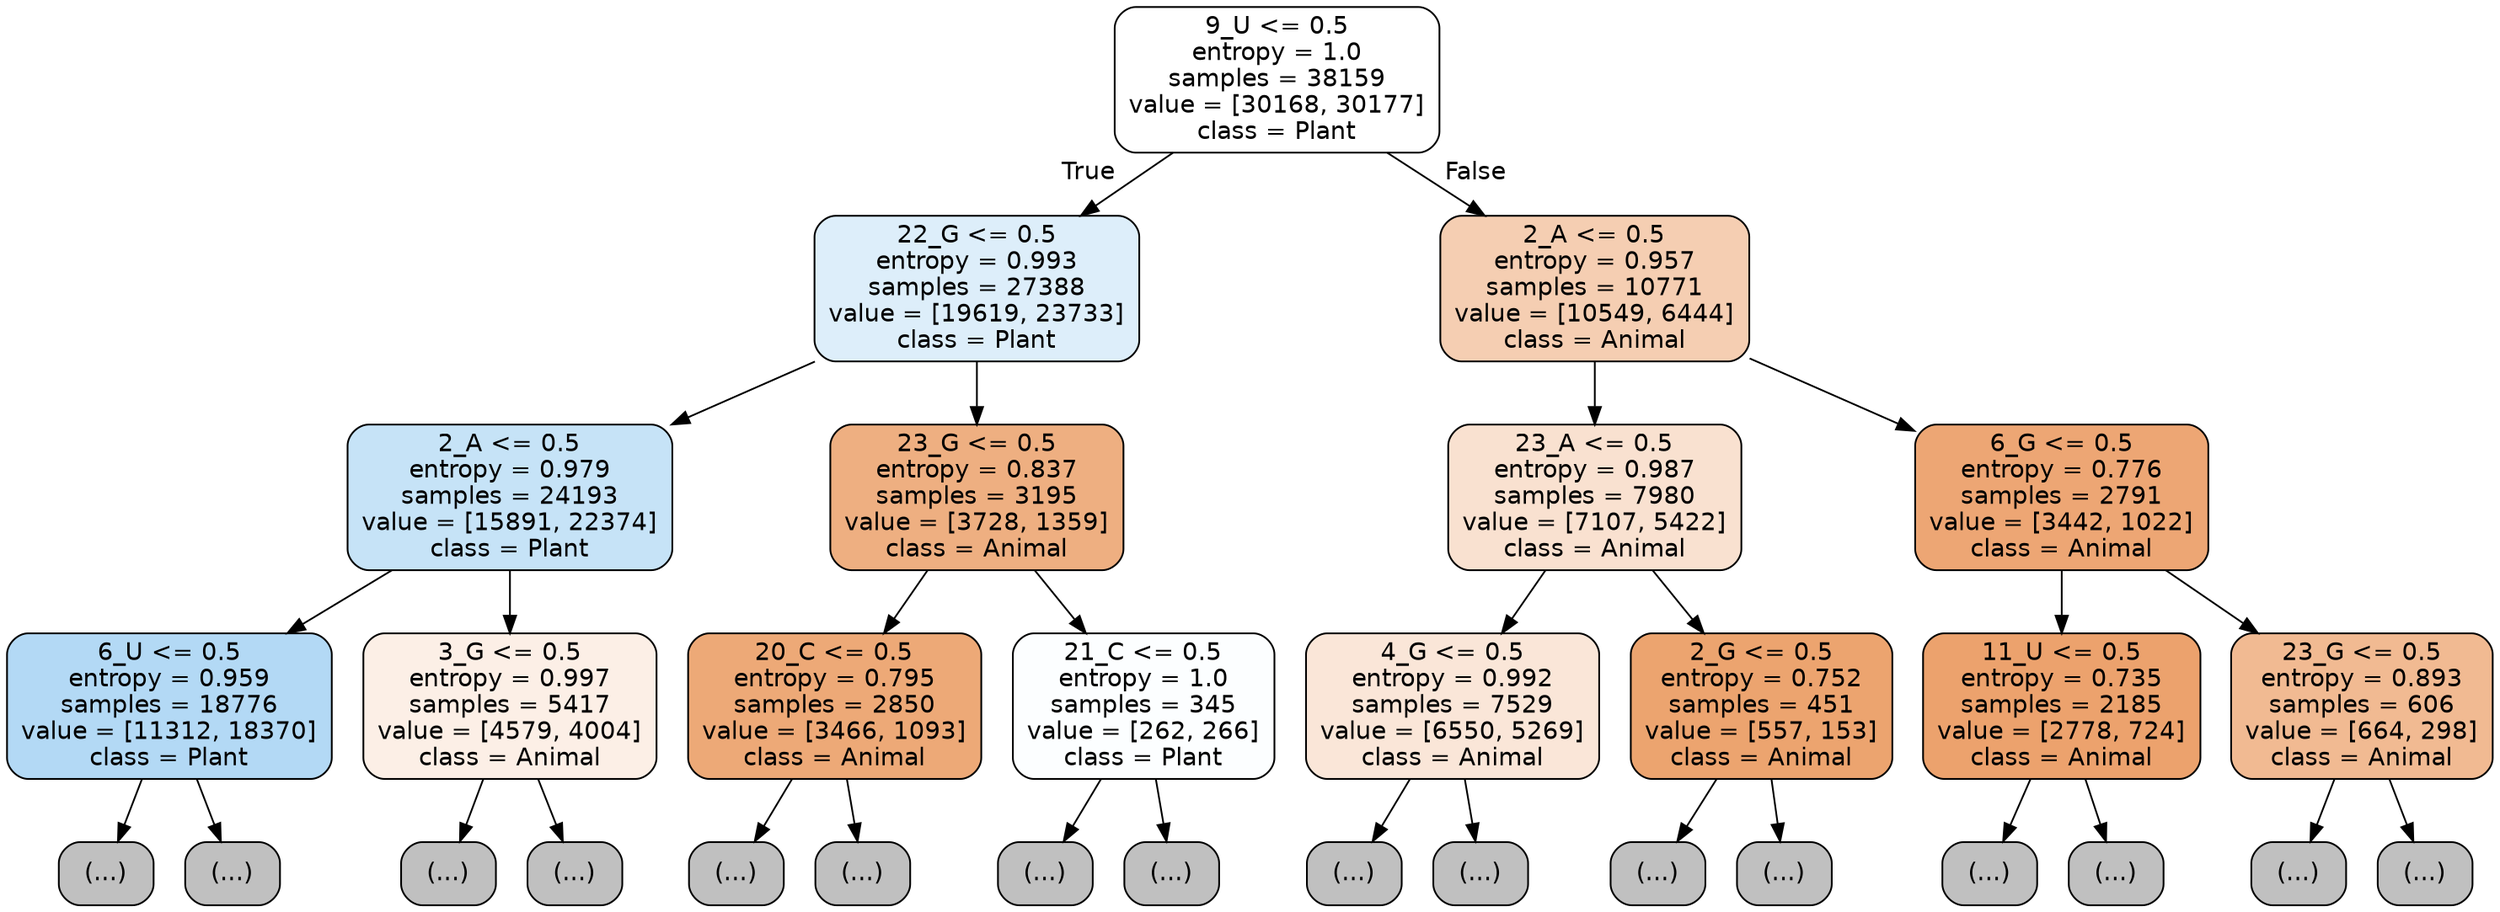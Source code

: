 digraph Tree {
node [shape=box, style="filled, rounded", color="black", fontname="helvetica"] ;
edge [fontname="helvetica"] ;
0 [label="9_U <= 0.5\nentropy = 1.0\nsamples = 38159\nvalue = [30168, 30177]\nclass = Plant", fillcolor="#ffffff"] ;
1 [label="22_G <= 0.5\nentropy = 0.993\nsamples = 27388\nvalue = [19619, 23733]\nclass = Plant", fillcolor="#ddeefa"] ;
0 -> 1 [labeldistance=2.5, labelangle=45, headlabel="True"] ;
2 [label="2_A <= 0.5\nentropy = 0.979\nsamples = 24193\nvalue = [15891, 22374]\nclass = Plant", fillcolor="#c6e3f7"] ;
1 -> 2 ;
3 [label="6_U <= 0.5\nentropy = 0.959\nsamples = 18776\nvalue = [11312, 18370]\nclass = Plant", fillcolor="#b3d9f5"] ;
2 -> 3 ;
4 [label="(...)", fillcolor="#C0C0C0"] ;
3 -> 4 ;
5867 [label="(...)", fillcolor="#C0C0C0"] ;
3 -> 5867 ;
8002 [label="3_G <= 0.5\nentropy = 0.997\nsamples = 5417\nvalue = [4579, 4004]\nclass = Animal", fillcolor="#fcefe6"] ;
2 -> 8002 ;
8003 [label="(...)", fillcolor="#C0C0C0"] ;
8002 -> 8003 ;
9752 [label="(...)", fillcolor="#C0C0C0"] ;
8002 -> 9752 ;
10465 [label="23_G <= 0.5\nentropy = 0.837\nsamples = 3195\nvalue = [3728, 1359]\nclass = Animal", fillcolor="#eeaf81"] ;
1 -> 10465 ;
10466 [label="20_C <= 0.5\nentropy = 0.795\nsamples = 2850\nvalue = [3466, 1093]\nclass = Animal", fillcolor="#eda977"] ;
10465 -> 10466 ;
10467 [label="(...)", fillcolor="#C0C0C0"] ;
10466 -> 10467 ;
11346 [label="(...)", fillcolor="#C0C0C0"] ;
10466 -> 11346 ;
11691 [label="21_C <= 0.5\nentropy = 1.0\nsamples = 345\nvalue = [262, 266]\nclass = Plant", fillcolor="#fcfeff"] ;
10465 -> 11691 ;
11692 [label="(...)", fillcolor="#C0C0C0"] ;
11691 -> 11692 ;
11801 [label="(...)", fillcolor="#C0C0C0"] ;
11691 -> 11801 ;
11864 [label="2_A <= 0.5\nentropy = 0.957\nsamples = 10771\nvalue = [10549, 6444]\nclass = Animal", fillcolor="#f5ceb2"] ;
0 -> 11864 [labeldistance=2.5, labelangle=-45, headlabel="False"] ;
11865 [label="23_A <= 0.5\nentropy = 0.987\nsamples = 7980\nvalue = [7107, 5422]\nclass = Animal", fillcolor="#f9e1d0"] ;
11864 -> 11865 ;
11866 [label="4_G <= 0.5\nentropy = 0.992\nsamples = 7529\nvalue = [6550, 5269]\nclass = Animal", fillcolor="#fae6d8"] ;
11865 -> 11866 ;
11867 [label="(...)", fillcolor="#C0C0C0"] ;
11866 -> 11867 ;
14264 [label="(...)", fillcolor="#C0C0C0"] ;
11866 -> 14264 ;
15261 [label="2_G <= 0.5\nentropy = 0.752\nsamples = 451\nvalue = [557, 153]\nclass = Animal", fillcolor="#eca46f"] ;
11865 -> 15261 ;
15262 [label="(...)", fillcolor="#C0C0C0"] ;
15261 -> 15262 ;
15367 [label="(...)", fillcolor="#C0C0C0"] ;
15261 -> 15367 ;
15440 [label="6_G <= 0.5\nentropy = 0.776\nsamples = 2791\nvalue = [3442, 1022]\nclass = Animal", fillcolor="#eda674"] ;
11864 -> 15440 ;
15441 [label="11_U <= 0.5\nentropy = 0.735\nsamples = 2185\nvalue = [2778, 724]\nclass = Animal", fillcolor="#eca26d"] ;
15440 -> 15441 ;
15442 [label="(...)", fillcolor="#C0C0C0"] ;
15441 -> 15442 ;
16085 [label="(...)", fillcolor="#C0C0C0"] ;
15441 -> 16085 ;
16316 [label="23_G <= 0.5\nentropy = 0.893\nsamples = 606\nvalue = [664, 298]\nclass = Animal", fillcolor="#f1ba92"] ;
15440 -> 16316 ;
16317 [label="(...)", fillcolor="#C0C0C0"] ;
16316 -> 16317 ;
16618 [label="(...)", fillcolor="#C0C0C0"] ;
16316 -> 16618 ;
}